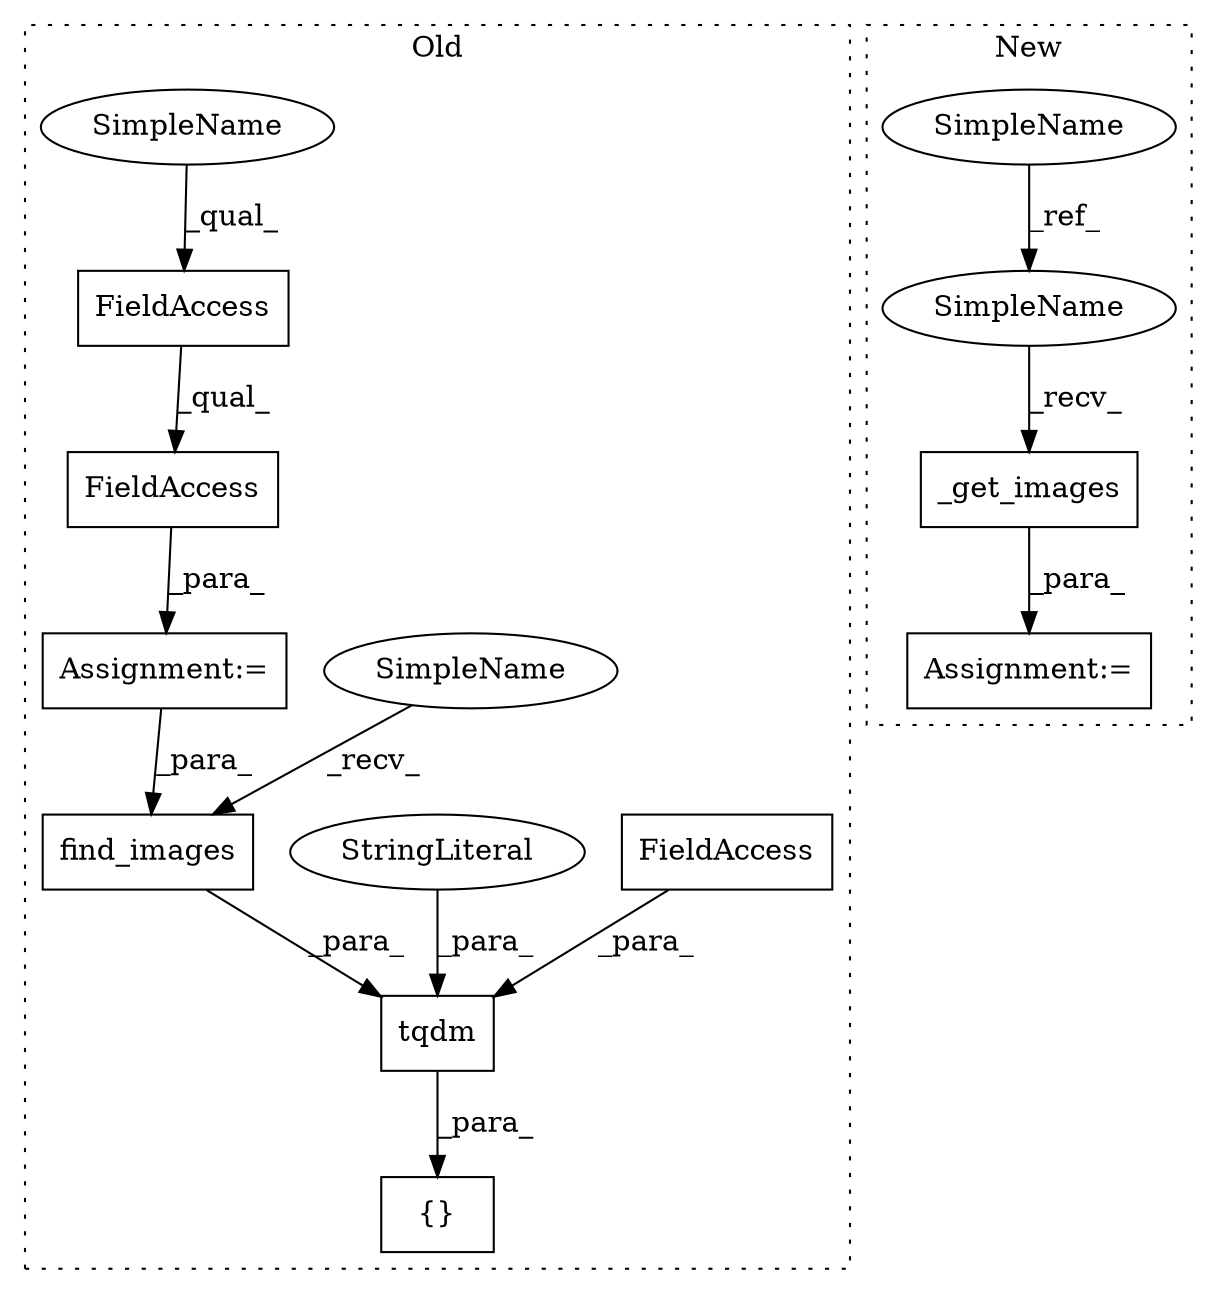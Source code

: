digraph G {
subgraph cluster0 {
1 [label="find_images" a="32" s="10366,10387" l="12,1" shape="box"];
4 [label="FieldAccess" a="22" s="10074" l="9" shape="box"];
5 [label="FieldAccess" a="22" s="10074" l="19" shape="box"];
7 [label="Assignment:=" a="7" s="10073" l="1" shape="box"];
8 [label="tqdm" a="32" s="10356,10409" l="5,1" shape="box"];
9 [label="{}" a="4" s="10213,10234" l="1,1" shape="box"];
10 [label="FieldAccess" a="22" s="10399" l="10" shape="box"];
11 [label="StringLiteral" a="45" s="10389" l="9" shape="ellipse"];
13 [label="SimpleName" a="42" s="10361" l="4" shape="ellipse"];
14 [label="SimpleName" a="42" s="10074" l="4" shape="ellipse"];
label = "Old";
style="dotted";
}
subgraph cluster1 {
2 [label="_get_images" a="32" s="11670" l="13" shape="box"];
3 [label="SimpleName" a="42" s="11308" l="4" shape="ellipse"];
6 [label="Assignment:=" a="7" s="11663" l="2" shape="box"];
12 [label="SimpleName" a="42" s="11665" l="4" shape="ellipse"];
label = "New";
style="dotted";
}
1 -> 8 [label="_para_"];
2 -> 6 [label="_para_"];
3 -> 12 [label="_ref_"];
4 -> 5 [label="_qual_"];
5 -> 7 [label="_para_"];
7 -> 1 [label="_para_"];
8 -> 9 [label="_para_"];
10 -> 8 [label="_para_"];
11 -> 8 [label="_para_"];
12 -> 2 [label="_recv_"];
13 -> 1 [label="_recv_"];
14 -> 4 [label="_qual_"];
}